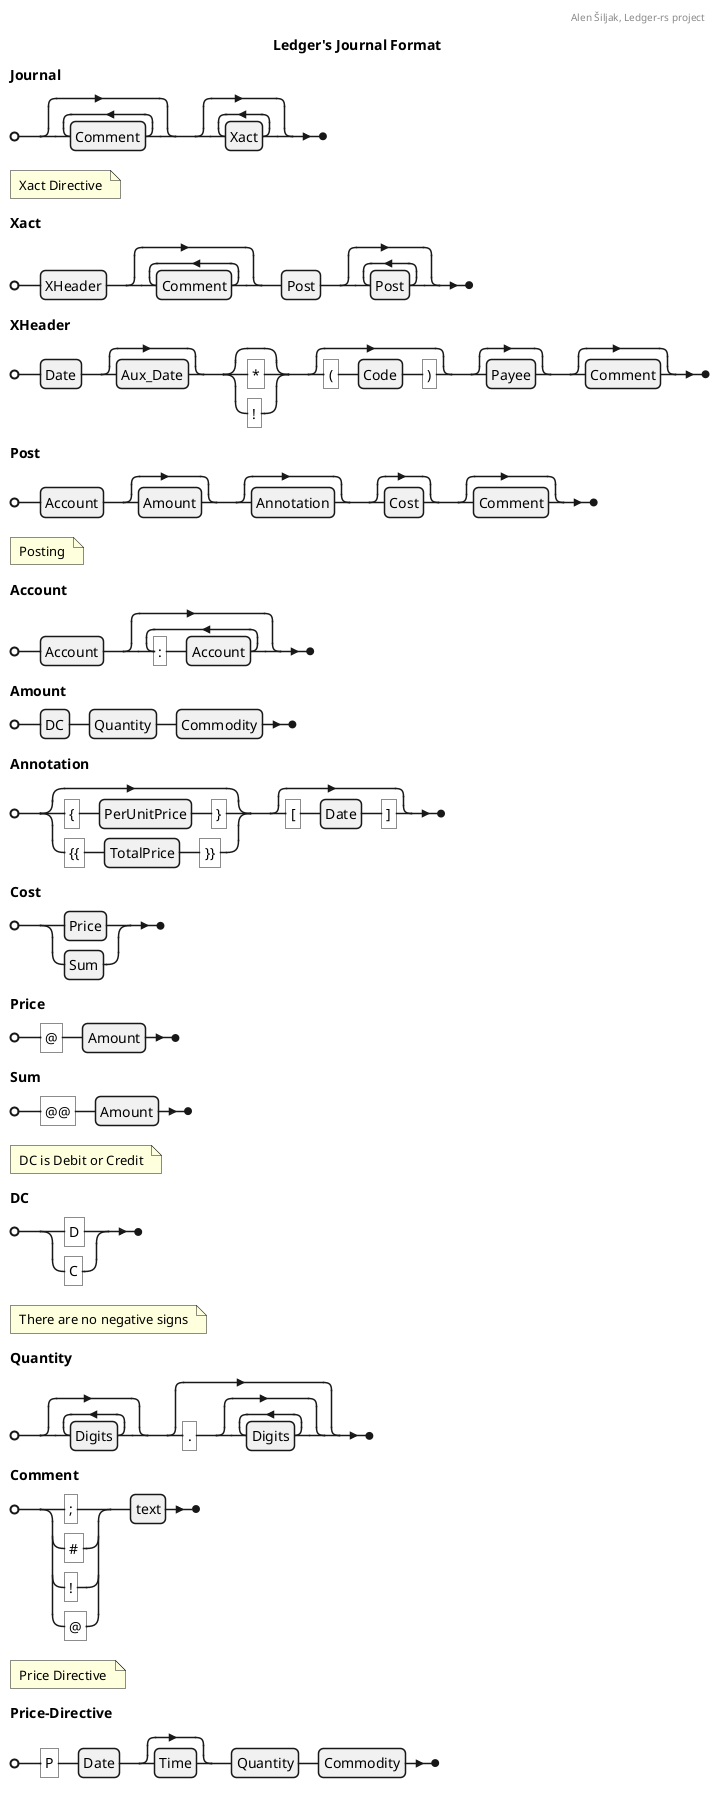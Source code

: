 @startebnf
title Ledger's Journal Format
header Alen Šiljak, Ledger-rs project

Journal = {Comment}, {Xact};

(* Xact Directive *)
Xact = XHeader, {Comment}, Post, {Post};

XHeader = Date, [Aux_Date], ["*" | "!"], [("(", Code, ")")], [Payee], [Comment];
Post = Account, [Amount], [Annotation], [Cost], [Comment];

(* Posting *)
Account = Account, {(":", Account)};
Amount = DC, Quantity, Commodity;
Annotation = [("{", PerUnitPrice, "}") | ("{{", TotalPrice, "}}")], [("[", Date, "]")];
Cost = Price | Sum;
Price = ("@", Amount);
Sum = ("@@", Amount);

(* DC is Debit or Credit *)
DC = ("D" | "C");

(* There are no negative signs *)
Quantity = {Digits}, [".", {Digits}];

Comment = (";" | "#" | "!" | "@"), text ;

(* Price Directive *)
Price-Directive = "P", Date, [Time], Quantity, Commodity;

@endebnf
